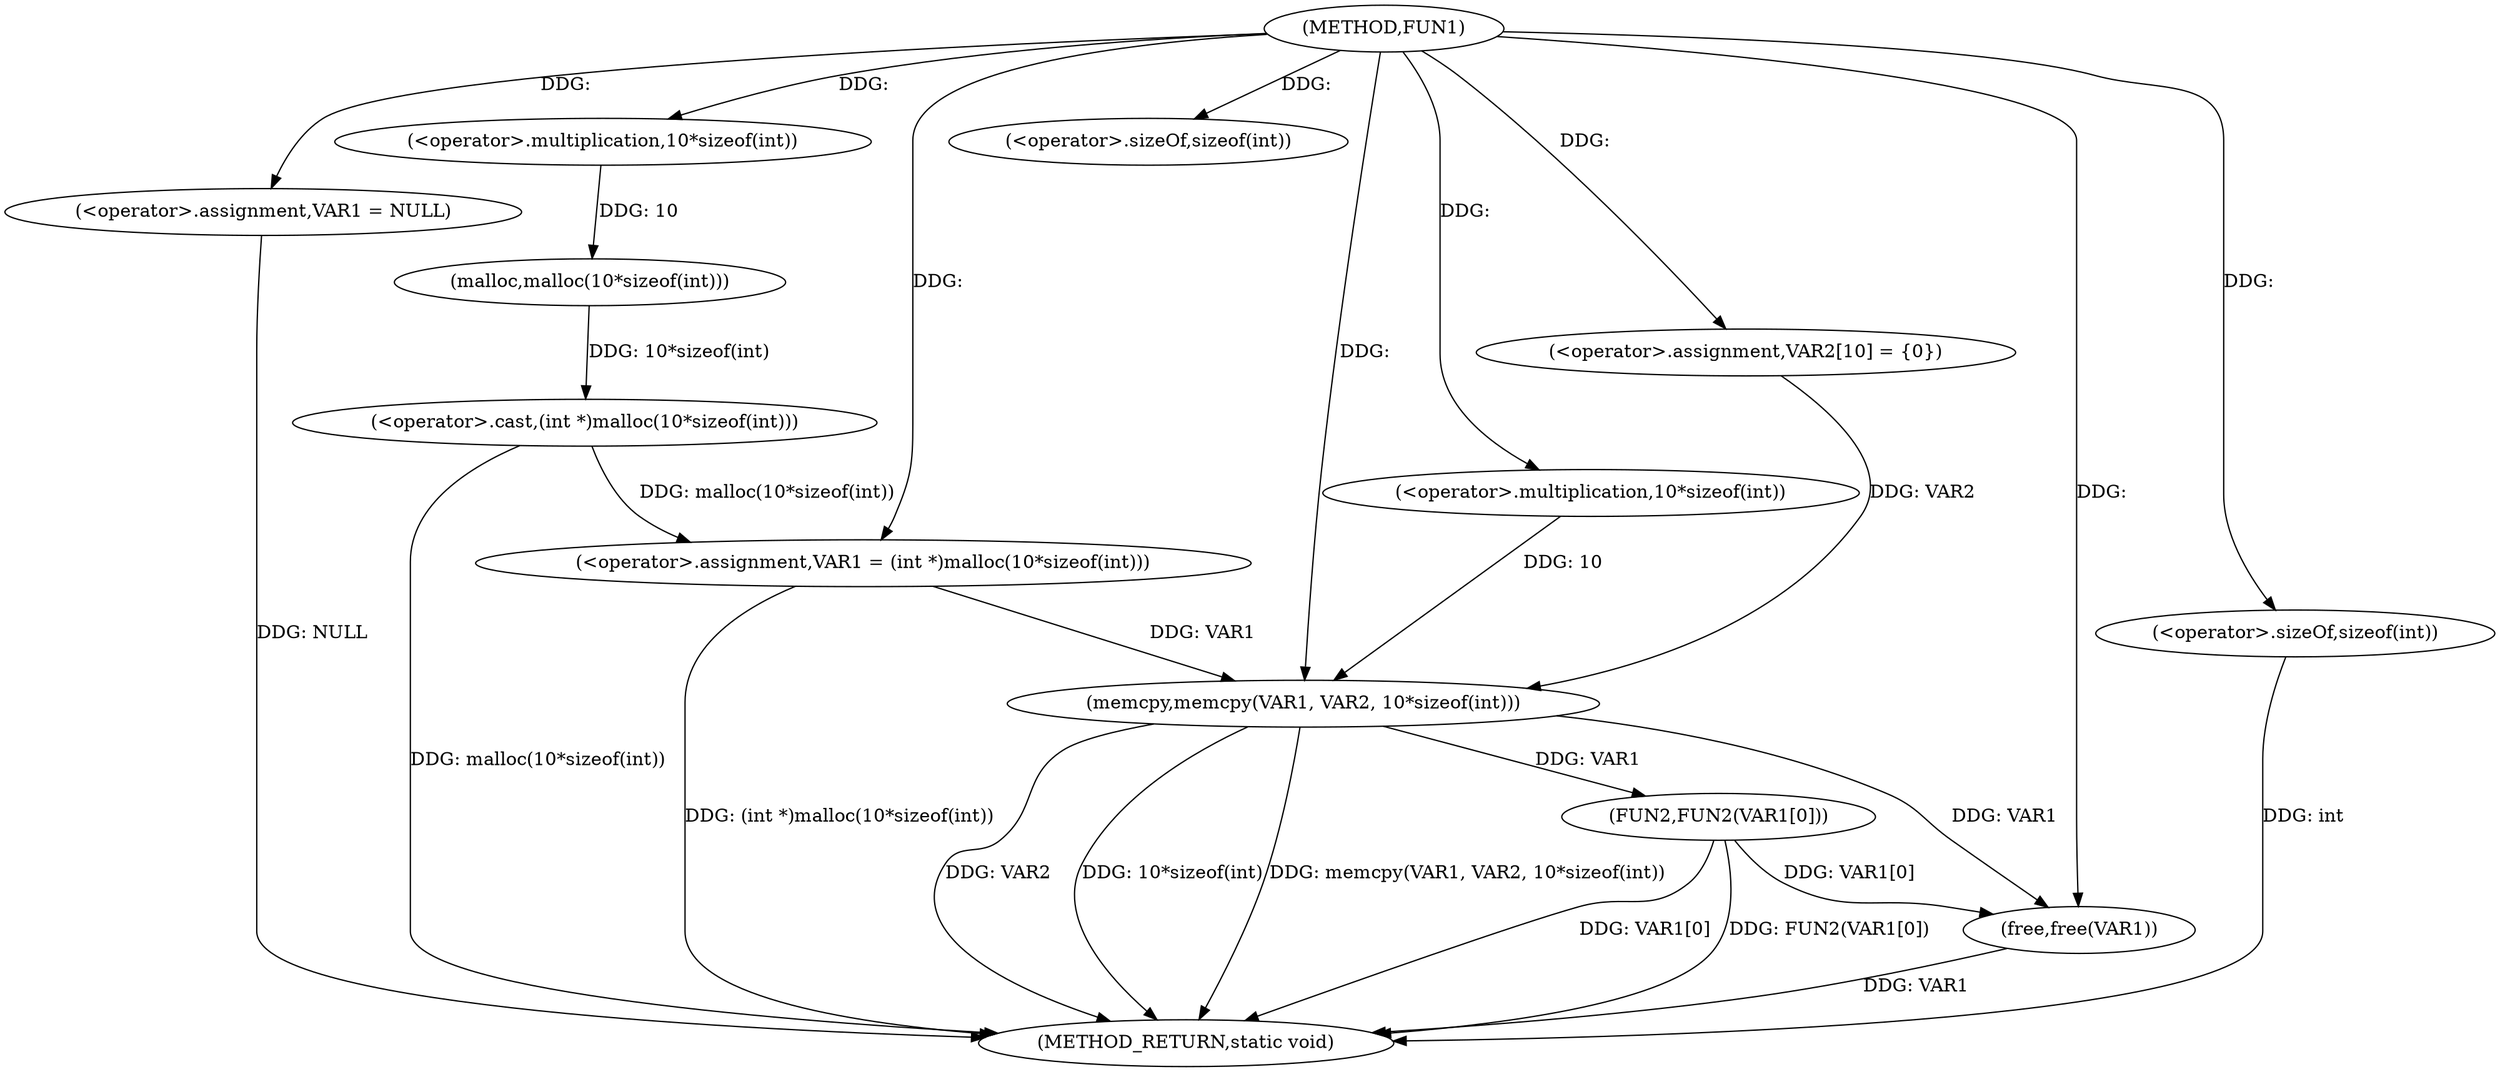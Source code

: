 digraph FUN1 {  
"1000100" [label = "(METHOD,FUN1)" ]
"1000132" [label = "(METHOD_RETURN,static void)" ]
"1000103" [label = "(<operator>.assignment,VAR1 = NULL)" ]
"1000106" [label = "(<operator>.assignment,VAR1 = (int *)malloc(10*sizeof(int)))" ]
"1000108" [label = "(<operator>.cast,(int *)malloc(10*sizeof(int)))" ]
"1000110" [label = "(malloc,malloc(10*sizeof(int)))" ]
"1000111" [label = "(<operator>.multiplication,10*sizeof(int))" ]
"1000113" [label = "(<operator>.sizeOf,sizeof(int))" ]
"1000117" [label = "(<operator>.assignment,VAR2[10] = {0})" ]
"1000119" [label = "(memcpy,memcpy(VAR1, VAR2, 10*sizeof(int)))" ]
"1000122" [label = "(<operator>.multiplication,10*sizeof(int))" ]
"1000124" [label = "(<operator>.sizeOf,sizeof(int))" ]
"1000126" [label = "(FUN2,FUN2(VAR1[0]))" ]
"1000130" [label = "(free,free(VAR1))" ]
  "1000124" -> "1000132"  [ label = "DDG: int"] 
  "1000106" -> "1000132"  [ label = "DDG: (int *)malloc(10*sizeof(int))"] 
  "1000103" -> "1000132"  [ label = "DDG: NULL"] 
  "1000119" -> "1000132"  [ label = "DDG: VAR2"] 
  "1000126" -> "1000132"  [ label = "DDG: VAR1[0]"] 
  "1000108" -> "1000132"  [ label = "DDG: malloc(10*sizeof(int))"] 
  "1000119" -> "1000132"  [ label = "DDG: 10*sizeof(int)"] 
  "1000119" -> "1000132"  [ label = "DDG: memcpy(VAR1, VAR2, 10*sizeof(int))"] 
  "1000126" -> "1000132"  [ label = "DDG: FUN2(VAR1[0])"] 
  "1000130" -> "1000132"  [ label = "DDG: VAR1"] 
  "1000100" -> "1000103"  [ label = "DDG: "] 
  "1000108" -> "1000106"  [ label = "DDG: malloc(10*sizeof(int))"] 
  "1000100" -> "1000106"  [ label = "DDG: "] 
  "1000110" -> "1000108"  [ label = "DDG: 10*sizeof(int)"] 
  "1000111" -> "1000110"  [ label = "DDG: 10"] 
  "1000100" -> "1000111"  [ label = "DDG: "] 
  "1000100" -> "1000113"  [ label = "DDG: "] 
  "1000100" -> "1000117"  [ label = "DDG: "] 
  "1000106" -> "1000119"  [ label = "DDG: VAR1"] 
  "1000100" -> "1000119"  [ label = "DDG: "] 
  "1000117" -> "1000119"  [ label = "DDG: VAR2"] 
  "1000122" -> "1000119"  [ label = "DDG: 10"] 
  "1000100" -> "1000122"  [ label = "DDG: "] 
  "1000100" -> "1000124"  [ label = "DDG: "] 
  "1000119" -> "1000126"  [ label = "DDG: VAR1"] 
  "1000126" -> "1000130"  [ label = "DDG: VAR1[0]"] 
  "1000119" -> "1000130"  [ label = "DDG: VAR1"] 
  "1000100" -> "1000130"  [ label = "DDG: "] 
}
